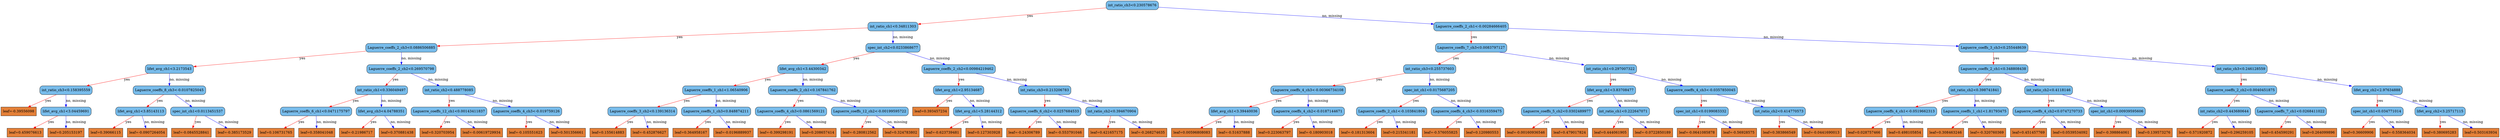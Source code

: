 digraph {
	graph [bb="0,0,8199.6,567",
		rankdir=TB
	];
	node [label="\N"];
	0	[fillcolor="#78bceb",
		height=0.5,
		label="int_ratio_ch3<0.230578676",
		pos="3681.8,549",
		shape=box,
		style="filled, rounded",
		width=2.3264];
	1	[fillcolor="#78bceb",
		height=0.5,
		label="int_ratio_ch1<0.34811303",
		pos="2979.8,460.5",
		shape=box,
		style="filled, rounded",
		width=2.2326];
	0 -> 1	[color="#FF0000",
		label=yes,
		lp="3402.8,504.75",
		pos="e,3060.6,471.46 3597.8,537.65 3465.4,521.34 3209.1,489.76 3071.9,472.85"];
	2	[fillcolor="#78bceb",
		height=0.5,
		label="Laguerre_coeffs_2_ch1<-0.00284666405",
		pos="4838.8,460.5",
		shape=box,
		style="filled, rounded",
		width=3.3576];
	0 -> 2	[color="#0000FF",
		label="no, missing",
		lp="4396.6,504.75",
		pos="e,4717.8,470.54 3765.9,541.71 3965,526.82 4466.4,489.34 4706.5,471.38"];
	3	[fillcolor="#78bceb",
		height=0.5,
		label="Laguerre_coeffs_2_ch3<0.0886506885",
		pos="1315.8,372",
		shape=box,
		style="filled, rounded",
		width=3.2014];
	1 -> 3	[color="#FF0000",
		label=yes,
		lp="2306.8,416.25",
		pos="e,1431.3,379.01 2898.9,455.3 2630.8,441.36 1769.1,396.57 1442.7,379.6"];
	4	[fillcolor="#78bceb",
		height=0.5,
		label="spec_int_ch2<0.0233868677",
		pos="2979.8,372",
		shape=box,
		style="filled, rounded",
		width=2.4097];
	1 -> 4	[color="#0000FF",
		label="no, missing",
		lp="3011.6,416.25",
		pos="e,2979.8,390.35 2979.8,442.41 2979.8,430.76 2979.8,415.05 2979.8,401.52"];
	5	[fillcolor="#78bceb",
		height=0.5,
		label="Laguerre_coeffs_7_ch3<0.0083797127",
		pos="4838.8,372",
		shape=box,
		style="filled, rounded",
		width=3.2014];
	2 -> 5	[color="#FF0000",
		label=yes,
		lp="4847.8,416.25",
		pos="e,4838.8,390.35 4838.8,442.41 4838.8,430.76 4838.8,415.05 4838.8,401.52"];
	6	[fillcolor="#78bceb",
		height=0.5,
		label="Laguerre_coeffs_3_ch3<0.255448639",
		pos="6587.8,372",
		shape=box,
		style="filled, rounded",
		width=3.1076];
	2 -> 6	[color="#0000FF",
		label="no, missing",
		lp="5902.6,416.25",
		pos="e,6475.5,378.55 4960,453.5 5279.5,437.7 6142.1,395.04 6464.2,379.11"];
	7	[fillcolor="#78bceb",
		height=0.5,
		label="lifet_avg_ch1<3.2173543",
		pos="515.75,283.5",
		shape=box,
		style="filled, rounded",
		width=2.1701];
	3 -> 7	[color="#FF0000",
		label=yes,
		lp="996.75,327.75",
		pos="e,594.32,293 1200.3,358.51 1039.4,341.12 751.18,309.96 605.42,294.2"];
	8	[fillcolor="#78bceb",
		height=0.5,
		label="Laguerre_coeffs_2_ch2<0.269570798",
		pos="1315.8,283.5",
		shape=box,
		style="filled, rounded",
		width=3.1076];
	3 -> 8	[color="#0000FF",
		label="no, missing",
		lp="1347.6,327.75",
		pos="e,1315.8,301.85 1315.8,353.91 1315.8,342.26 1315.8,326.55 1315.8,313.02"];
	9	[fillcolor="#78bceb",
		height=0.5,
		label="lifet_avg_ch1<3.44300342",
		pos="2693.8,283.5",
		shape=box,
		style="filled, rounded",
		width=2.2639];
	4 -> 9	[color="#FF0000",
		label=yes,
		lp="2871.8,327.75",
		pos="e,2751.2,301.87 2922.2,353.6 2876,339.61 2810.9,319.92 2762,305.14"];
	10	[fillcolor="#78bceb",
		height=0.5,
		label="Laguerre_coeffs_2_ch2<0.00984219462",
		pos="3152.8,283.5",
		shape=box,
		style="filled, rounded",
		width=3.2951];
	4 -> 10	[color="#0000FF",
		label="no, missing",
		lp="3113.6,327.75",
		pos="e,3117.9,301.91 3014.3,353.7 3041.2,340.25 3078.8,321.49 3108,306.89"];
	15	[fillcolor="#78bceb",
		height=0.5,
		label="int_ratio_ch3<0.158395559",
		pos="212.75,195",
		shape=box,
		style="filled, rounded",
		width=2.3264];
	7 -> 15	[color="#FF0000",
		label=yes,
		lp="400.75,239.25",
		pos="e,273.86,213.45 454.8,265.1 405.67,251.07 336.48,231.32 284.65,216.53"];
	16	[fillcolor="#78bceb",
		height=0.5,
		label="Laguerre_coeffs_8_ch3<-0.0107825045",
		pos="515.75,195",
		shape=box,
		style="filled, rounded",
		width=3.2639];
	7 -> 16	[color="#0000FF",
		label="no, missing",
		lp="547.62,239.25",
		pos="e,515.75,213.35 515.75,265.41 515.75,253.76 515.75,238.05 515.75,224.52"];
	17	[fillcolor="#78bceb",
		height=0.5,
		label="int_ratio_ch1<0.336049497",
		pos="1249.8,195",
		shape=box,
		style="filled, rounded",
		width=2.3264];
	8 -> 17	[color="#FF0000",
		label=yes,
		lp="1297.8,239.25",
		pos="e,1263,213.35 1302.7,265.41 1293.4,253.17 1280.6,236.45 1270,222.49"];
	18	[fillcolor="#78bceb",
		height=0.5,
		label="int_ratio_ch2<0.488778085",
		pos="1471.8,195",
		shape=box,
		style="filled, rounded",
		width=2.3264];
	8 -> 18	[color="#0000FF",
		label="no, missing",
		lp="1439.6,239.25",
		pos="e,1440.3,213.41 1346.9,265.2 1370.9,251.93 1404.2,233.48 1430.3,218.96"];
	31	[fillcolor="#e48038",
		height=0.5,
		label="leaf=-0.39556098",
		pos="56.75,106.5",
		shape=box,
		style=filled,
		width=1.5764];
	15 -> 31	[color="#FF0000",
		label=yes,
		lp="157.75,150.75",
		pos="e,88.157,124.91 181.56,176.7 157.61,163.43 124.34,144.98 98.165,130.46"];
	32	[fillcolor="#78bceb",
		height=0.5,
		label="lifet_avg_ch1<3.04459691",
		pos="212.75,106.5",
		shape=box,
		style="filled, rounded",
		width=2.2639];
	15 -> 32	[color="#0000FF",
		label="no, missing",
		lp="244.62,150.75",
		pos="e,212.75,124.85 212.75,176.91 212.75,165.26 212.75,149.55 212.75,136.02"];
	33	[fillcolor="#78bceb",
		height=0.5,
		label="lifet_avg_ch1<3.85143113",
		pos="458.75,106.5",
		shape=box,
		style="filled, rounded",
		width=2.2639];
	16 -> 33	[color="#FF0000",
		label=yes,
		lp="501.75,150.75",
		pos="e,470.18,124.85 504.49,176.91 496.5,164.79 485.62,148.27 476.47,134.39"];
	34	[fillcolor="#78bceb",
		height=0.5,
		label="spec_int_ch1<0.0113451537",
		pos="644.75,106.5",
		shape=box,
		style="filled, rounded",
		width=2.4097];
	16 -> 34	[color="#0000FF",
		label="no, missing",
		lp="624.62,150.75",
		pos="e,619,124.77 541.55,176.7 561.06,163.62 588.06,145.51 609.56,131.1"];
	63	[fillcolor="#e48038",
		height=0.5,
		label="leaf=0.459076613",
		pos="78.75,18",
		shape=box,
		style=filled,
		width=1.6076];
	32 -> 63	[color="#FF0000",
		label=yes,
		lp="167.75,62.25",
		pos="e,105.5,36.267 185.96,88.203 165.6,75.062 137.38,56.846 115,42.403"];
	64	[fillcolor="#e48038",
		height=0.5,
		label="leaf=0.205153197",
		pos="212.75,18",
		shape=box,
		style=filled,
		width=1.6076];
	32 -> 64	[color="#0000FF",
		label="no, missing",
		lp="244.62,62.25",
		pos="e,212.75,36.35 212.75,88.41 212.75,76.758 212.75,61.047 212.75,47.519"];
	65	[fillcolor="#e48038",
		height=0.5,
		label="leaf=0.39066115",
		pos="342.75,18",
		shape=box,
		style=filled,
		width=1.5139];
	33 -> 65	[color="#FF0000",
		label=yes,
		lp="420.75,62.25",
		pos="e,365.91,36.267 435.55,88.203 418.17,75.238 394.16,57.336 374.92,42.988"];
	66	[fillcolor="#e48038",
		height=0.5,
		label="leaf=-0.0907264054",
		pos="478.75,18",
		shape=box,
		style=filled,
		width=1.7639];
	33 -> 66	[color="#0000FF",
		label="no, missing",
		lp="502.62,62.25",
		pos="e,474.74,36.35 462.7,88.41 465.4,76.758 469.03,61.047 472.16,47.519"];
	67	[fillcolor="#e48038",
		height=0.5,
		label="leaf=-0.0845528841",
		pos="623.75,18",
		shape=box,
		style=filled,
		width=1.7639];
	34 -> 67	[color="#FF0000",
		label=yes,
		lp="645.75,62.25",
		pos="e,627.96,36.35 640.6,88.41 637.77,76.758 633.96,61.047 630.67,47.519"];
	68	[fillcolor="#e48038",
		height=0.5,
		label="leaf=-0.385173529",
		pos="765.75,18",
		shape=box,
		style=filled,
		width=1.6701];
	34 -> 68	[color="#0000FF",
		label="no, missing",
		lp="748.62,62.25",
		pos="e,741.6,36.267 668.95,88.203 687.16,75.179 712.35,57.173 732.47,42.792"];
	35	[fillcolor="#78bceb",
		height=0.5,
		label="Laguerre_coeffs_6_ch1<0.0471175797",
		pos="1034.8,106.5",
		shape=box,
		style="filled, rounded",
		width=3.2014];
	17 -> 35	[color="#FF0000",
		label=yes,
		lp="1170.8,150.75",
		pos="e,1077.9,124.87 1206.5,176.6 1172.5,162.9 1124.8,143.75 1088.4,129.08"];
	36	[fillcolor="#78bceb",
		height=0.5,
		label="lifet_avg_ch3<4.04788351",
		pos="1249.8,106.5",
		shape=box,
		style="filled, rounded",
		width=2.2639];
	17 -> 36	[color="#0000FF",
		label="no, missing",
		lp="1281.6,150.75",
		pos="e,1249.8,124.85 1249.8,176.91 1249.8,165.26 1249.8,149.55 1249.8,136.02"];
	37	[fillcolor="#78bceb",
		height=0.5,
		label="Laguerre_coeffs_12_ch1<0.00143411837",
		pos="1471.8,106.5",
		shape=box,
		style="filled, rounded",
		width=3.3889];
	18 -> 37	[color="#FF0000",
		label=yes,
		lp="1480.8,150.75",
		pos="e,1471.8,124.85 1471.8,176.91 1471.8,165.26 1471.8,149.55 1471.8,136.02"];
	38	[fillcolor="#78bceb",
		height=0.5,
		label="Laguerre_coeffs_4_ch3<-0.019759126",
		pos="1725.8,106.5",
		shape=box,
		style="filled, rounded",
		width=3.1701];
	18 -> 38	[color="#0000FF",
		label="no, missing",
		lp="1653.6,150.75",
		pos="e,1674.7,124.87 1522.8,176.6 1563.6,162.73 1620.8,143.25 1664,128.51"];
	69	[fillcolor="#e48038",
		height=0.5,
		label="leaf=0.106731765",
		pos="901.75,18",
		shape=box,
		style=filled,
		width=1.6076];
	35 -> 69	[color="#FF0000",
		label=yes,
		lp="989.75,62.25",
		pos="e,928.3,36.267 1008.2,88.203 987.95,75.062 959.94,56.846 937.73,42.403"];
	70	[fillcolor="#e48038",
		height=0.5,
		label="leaf=0.358041048",
		pos="1035.8,18",
		shape=box,
		style=filled,
		width=1.6076];
	35 -> 70	[color="#0000FF",
		label="no, missing",
		lp="1067.6,62.25",
		pos="e,1035.5,36.35 1034.9,88.41 1035.1,76.758 1035.3,61.047 1035.4,47.519"];
	71	[fillcolor="#e48038",
		height=0.5,
		label="leaf=-0.21986717",
		pos="1168.8,18",
		shape=box,
		style=filled,
		width=1.5764];
	36 -> 71	[color="#FF0000",
		label=yes,
		lp="1225.8,62.25",
		pos="e,1185,36.35 1233.7,88.41 1222.1,75.934 1206,58.805 1192.8,44.685"];
	72	[fillcolor="#e48038",
		height=0.5,
		label="leaf=0.370881438",
		pos="1301.8,18",
		shape=box,
		style=filled,
		width=1.6076];
	36 -> 72	[color="#0000FF",
		label="no, missing",
		lp="1312.6,62.25",
		pos="e,1291.3,36.35 1260,88.41 1267.3,76.287 1277.2,59.77 1285.6,45.89"];
	73	[fillcolor="#e48038",
		height=0.5,
		label="leaf=0.320703954",
		pos="1435.8,18",
		shape=box,
		style=filled,
		width=1.6076];
	37 -> 73	[color="#FF0000",
		label=yes,
		lp="1466.8,62.25",
		pos="e,1443,36.35 1464.6,88.41 1459.7,76.522 1453,60.41 1447.3,46.702"];
	74	[fillcolor="#e48038",
		height=0.5,
		label="leaf=-0.00619729934",
		pos="1578.8,18",
		shape=box,
		style=filled,
		width=1.8576];
	37 -> 74	[color="#0000FF",
		label="no, missing",
		lp="1567.6,62.25",
		pos="e,1557.4,36.267 1493.1,88.203 1509,75.356 1530.9,57.661 1548.6,43.38"];
	75	[fillcolor="#e48038",
		height=0.5,
		label="leaf=-0.105551623",
		pos="1723.8,18",
		shape=box,
		style=filled,
		width=1.6701];
	38 -> 75	[color="#FF0000",
		label=yes,
		lp="1734.8,62.25",
		pos="e,1724.2,36.35 1725.4,88.41 1725.1,76.758 1724.7,61.047 1724.4,47.519"];
	76	[fillcolor="#e48038",
		height=0.5,
		label="leaf=0.501356661",
		pos="1859.8,18",
		shape=box,
		style=filled,
		width=1.6076];
	38 -> 76	[color="#0000FF",
		label="no, missing",
		lp="1837.6,62.25",
		pos="e,1833,36.267 1752.5,88.203 1772.9,75.062 1801.1,56.846 1823.5,42.403"];
	19	[fillcolor="#78bceb",
		height=0.5,
		label="Laguerre_coeffs_1_ch1<1.06540906",
		pos="2350.8,195",
		shape=box,
		style="filled, rounded",
		width=3.0139];
	9 -> 19	[color="#FF0000",
		label=yes,
		lp="2562.8,239.25",
		pos="e,2419.9,213.45 2624.8,265.1 2568.8,250.99 2489.8,231.07 2431,216.25"];
	20	[fillcolor="#78bceb",
		height=0.5,
		label="Laguerre_coeffs_2_ch1<0.167841762",
		pos="2693.8,195",
		shape=box,
		style="filled, rounded",
		width=3.1076];
	9 -> 20	[color="#0000FF",
		label="no, missing",
		lp="2725.6,239.25",
		pos="e,2693.8,213.35 2693.8,265.41 2693.8,253.76 2693.8,238.05 2693.8,224.52"];
	21	[fillcolor="#78bceb",
		height=0.5,
		label="lifet_avg_ch1<2.95134687",
		pos="3152.8,195",
		shape=box,
		style="filled, rounded",
		width=2.2639];
	10 -> 21	[color="#FF0000",
		label=yes,
		lp="3161.8,239.25",
		pos="e,3152.8,213.35 3152.8,265.41 3152.8,253.76 3152.8,238.05 3152.8,224.52"];
	22	[fillcolor="#78bceb",
		height=0.5,
		label="int_ratio_ch3<0.213206783",
		pos="3427.8,195",
		shape=box,
		style="filled, rounded",
		width=2.3264];
	10 -> 22	[color="#0000FF",
		label="no, missing",
		lp="3347.6,239.25",
		pos="e,3372.5,213.37 3208.1,265.1 3252.4,251.17 3314.6,231.59 3361.5,216.82"];
	39	[fillcolor="#78bceb",
		height=0.5,
		label="Laguerre_coeffs_3_ch2<0.139136314",
		pos="2108.8,106.5",
		shape=box,
		style="filled, rounded",
		width=3.1076];
	19 -> 39	[color="#FF0000",
		label=yes,
		lp="2260.8,150.75",
		pos="e,2157.4,124.87 2302.1,176.6 2263.4,162.79 2209.2,143.42 2168.1,128.7"];
	40	[fillcolor="#78bceb",
		height=0.5,
		label="Laguerre_coeffs_1_ch3<0.848874211",
		pos="2350.8,106.5",
		shape=box,
		style="filled, rounded",
		width=3.1076];
	19 -> 40	[color="#0000FF",
		label="no, missing",
		lp="2382.6,150.75",
		pos="e,2350.8,124.85 2350.8,176.91 2350.8,165.26 2350.8,149.55 2350.8,136.02"];
	41	[fillcolor="#78bceb",
		height=0.5,
		label="Laguerre_coeffs_4_ch3<0.0861569121",
		pos="2595.8,106.5",
		shape=box,
		style="filled, rounded",
		width=3.2014];
	20 -> 41	[color="#FF0000",
		label=yes,
		lp="2662.8,150.75",
		pos="e,2615.4,124.85 2674.4,176.91 2660,164.2 2640.1,146.66 2623.9,132.39"];
	42	[fillcolor="#78bceb",
		height=0.5,
		label="Laguerre_coeffs_12_ch2<-0.00199595722",
		pos="2853.8,106.5",
		shape=box,
		style="filled, rounded",
		width=3.4514];
	20 -> 42	[color="#0000FF",
		label="no, missing",
		lp="2820.6,150.75",
		pos="e,2821.5,124.91 2725.7,176.7 2750.4,163.37 2784.7,144.81 2811.6,130.27"];
	77	[fillcolor="#e48038",
		height=0.5,
		label="leaf=0.155614883",
		pos="1993.8,18",
		shape=box,
		style=filled,
		width=1.6076];
	39 -> 77	[color="#FF0000",
		label=yes,
		lp="2070.8,62.25",
		pos="e,2016.7,36.267 2085.8,88.203 2068.6,75.297 2044.9,57.498 2025.9,43.183"];
	78	[fillcolor="#e48038",
		height=0.5,
		label="leaf=-0.452876627",
		pos="2129.8,18",
		shape=box,
		style=filled,
		width=1.6701];
	39 -> 78	[color="#0000FF",
		label="no, missing",
		lp="2153.6,62.25",
		pos="e,2125.5,36.35 2112.9,88.41 2115.7,76.758 2119.5,61.047 2122.8,47.519"];
	79	[fillcolor="#e48038",
		height=0.5,
		label="leaf=0.364958167",
		pos="2265.8,18",
		shape=box,
		style=filled,
		width=1.6076];
	40 -> 79	[color="#FF0000",
		label=yes,
		lp="2325.8,62.25",
		pos="e,2282.8,36.35 2334,88.41 2321.6,75.816 2304.5,58.481 2290.6,44.286"];
	80	[fillcolor="#e48038",
		height=0.5,
		label="leaf=-0.0196889937",
		pos="2404.8,18",
		shape=box,
		style=filled,
		width=1.7639];
	40 -> 80	[color="#0000FF",
		label="no, missing",
		lp="2414.6,62.25",
		pos="e,2393.9,36.35 2361.4,88.41 2369,76.287 2379.3,59.77 2388,45.89"];
	81	[fillcolor="#e48038",
		height=0.5,
		label="leaf=-0.399298191",
		pos="2546.8,18",
		shape=box,
		style=filled,
		width=1.6701];
	41 -> 81	[color="#FF0000",
		label=yes,
		lp="2584.8,62.25",
		pos="e,2556.6,36.35 2586.1,88.41 2579.3,76.405 2570,60.091 2562.2,46.295"];
	82	[fillcolor="#e48038",
		height=0.5,
		label="leaf=0.208657414",
		pos="2682.8,18",
		shape=box,
		style=filled,
		width=1.6076];
	41 -> 82	[color="#0000FF",
		label="no, missing",
		lp="2679.6,62.25",
		pos="e,2665.3,36.35 2612.9,88.41 2625.6,75.816 2643,58.481 2657.3,44.286"];
	83	[fillcolor="#e48038",
		height=0.5,
		label="leaf=-0.280812562",
		pos="2818.8,18",
		shape=box,
		style=filled,
		width=1.6701];
	42 -> 83	[color="#FF0000",
		label=yes,
		lp="2848.8,62.25",
		pos="e,2825.8,36.35 2846.8,88.41 2842,76.522 2835.5,60.41 2830,46.702"];
	84	[fillcolor="#e48038",
		height=0.5,
		label="leaf=0.324783802",
		pos="2954.8,18",
		shape=box,
		style=filled,
		width=1.6076];
	42 -> 84	[color="#0000FF",
		label="no, missing",
		lp="2945.6,62.25",
		pos="e,2934.5,36.35 2873.7,88.41 2888.7,75.581 2909.4,57.831 2926.2,43.493"];
	43	[fillcolor="#e48038",
		height=0.5,
		label="leaf=0.393457234",
		pos="3053.8,106.5",
		shape=box,
		style=filled,
		width=1.6076];
	21 -> 43	[color="#FF0000",
		label=yes,
		lp="3121.8,150.75",
		pos="e,3073.6,124.85 3133.2,176.91 3118.6,164.2 3098.6,146.66 3082.2,132.39"];
	44	[fillcolor="#78bceb",
		height=0.5,
		label="lifet_avg_ch1<5.28144312",
		pos="3210.8,106.5",
		shape=box,
		style="filled, rounded",
		width=2.2639];
	21 -> 44	[color="#0000FF",
		label="no, missing",
		lp="3219.6,150.75",
		pos="e,3199.1,124.85 3164.2,176.91 3172.3,164.79 3183.4,148.27 3192.7,134.39"];
	45	[fillcolor="#78bceb",
		height=0.5,
		label="Laguerre_coeffs_6_ch2<-0.0257684533",
		pos="3427.8,106.5",
		shape=box,
		style="filled, rounded",
		width=3.2639];
	22 -> 45	[color="#FF0000",
		label=yes,
		lp="3436.8,150.75",
		pos="e,3427.8,124.85 3427.8,176.91 3427.8,165.26 3427.8,149.55 3427.8,136.02"];
	46	[fillcolor="#78bceb",
		height=0.5,
		label="int_ratio_ch2<0.394670904",
		pos="3646.8,106.5",
		shape=box,
		style="filled, rounded",
		width=2.3264];
	22 -> 46	[color="#0000FF",
		label="no, missing",
		lp="3589.6,150.75",
		pos="e,3602.8,124.87 3471.8,176.6 3506.5,162.9 3555,143.75 3592.1,129.08"];
	85	[fillcolor="#e48038",
		height=0.5,
		label="leaf=-0.623739481",
		pos="3090.8,18",
		shape=box,
		style=filled,
		width=1.6701];
	44 -> 85	[color="#FF0000",
		label=yes,
		lp="3170.8,62.25",
		pos="e,3114.7,36.267 3186.8,88.203 3168.8,75.238 3143.9,57.336 3124,42.988"];
	86	[fillcolor="#e48038",
		height=0.5,
		label="leaf=0.127303928",
		pos="3226.8,18",
		shape=box,
		style=filled,
		width=1.6076];
	44 -> 86	[color="#0000FF",
		label="no, missing",
		lp="3252.6,62.25",
		pos="e,3223.5,36.35 3213.9,88.41 3216.1,76.758 3219,61.047 3221.5,47.519"];
	87	[fillcolor="#e48038",
		height=0.5,
		label="leaf=-0.24306789",
		pos="3359.8,18",
		shape=box,
		style=filled,
		width=1.5764];
	45 -> 87	[color="#FF0000",
		label=yes,
		lp="3409.8,62.25",
		pos="e,3373.4,36.35 3414.3,88.41 3404.6,76.051 3391.3,59.127 3380.3,45.085"];
	88	[fillcolor="#e48038",
		height=0.5,
		label="leaf=-0.553791046",
		pos="3494.8,18",
		shape=box,
		style=filled,
		width=1.6701];
	45 -> 88	[color="#0000FF",
		label="no, missing",
		lp="3499.6,62.25",
		pos="e,3481.3,36.35 3441,88.41 3450.6,76.051 3463.7,59.127 3474.5,45.085"];
	89	[fillcolor="#e48038",
		height=0.5,
		label="leaf=0.421657175",
		pos="3630.8,18",
		shape=box,
		style=filled,
		width=1.6076];
	46 -> 89	[color="#FF0000",
		label=yes,
		lp="3649.8,62.25",
		pos="e,3634,36.35 3643.6,88.41 3641.4,76.758 3638.5,61.047 3636,47.519"];
	90	[fillcolor="#e48038",
		height=0.5,
		label="leaf=-0.268274635",
		pos="3766.8,18",
		shape=box,
		style=filled,
		width=1.6701];
	46 -> 90	[color="#0000FF",
		label="no, missing",
		lp="3749.6,62.25",
		pos="e,3742.8,36.267 3670.7,88.203 3688.7,75.238 3713.6,57.336 3733.5,42.988"];
	11	[fillcolor="#78bceb",
		height=0.5,
		label="int_ratio_ch3<0.255737603",
		pos="4691.8,283.5",
		shape=box,
		style="filled, rounded",
		width=2.3264];
	5 -> 11	[color="#FF0000",
		label=yes,
		lp="4787.8,327.75",
		pos="e,4721.3,301.91 4809.4,353.7 4786.9,340.49 4755.7,322.14 4731.1,307.66"];
	12	[fillcolor="#78bceb",
		height=0.5,
		label="int_ratio_ch1<0.297007322",
		pos="5208.8,283.5",
		shape=box,
		style="filled, rounded",
		width=2.3264];
	5 -> 12	[color="#0000FF",
		label="no, missing",
		lp="5089.6,327.75",
		pos="e,5134.1,301.95 4913.2,353.6 4973.8,339.43 5059.4,319.41 5122.9,304.56"];
	13	[fillcolor="#78bceb",
		height=0.5,
		label="Laguerre_coeffs_2_ch1<0.348808438",
		pos="6587.8,283.5",
		shape=box,
		style="filled, rounded",
		width=3.1076];
	6 -> 13	[color="#FF0000",
		label=yes,
		lp="6596.8,327.75",
		pos="e,6587.8,301.85 6587.8,353.91 6587.8,342.26 6587.8,326.55 6587.8,313.02"];
	14	[fillcolor="#78bceb",
		height=0.5,
		label="int_ratio_ch3<0.246128559",
		pos="7365.8,283.5",
		shape=box,
		style="filled, rounded",
		width=2.3264];
	6 -> 14	[color="#0000FF",
		label="no, missing",
		lp="7078.6,327.75",
		pos="e,7281.6,293.86 6700,358.51 6853.5,341.46 7126,311.16 7270.2,295.13"];
	23	[fillcolor="#78bceb",
		height=0.5,
		label="Laguerre_coeffs_4_ch3<-0.00366734108",
		pos="4291.8,195",
		shape=box,
		style="filled, rounded",
		width=3.3576];
	11 -> 23	[color="#FF0000",
		label=yes,
		lp="4536.8,239.25",
		pos="e,4372.4,213.45 4611.3,265.1 4545.5,250.87 4452.4,230.74 4383.7,215.88"];
	24	[fillcolor="#78bceb",
		height=0.5,
		label="spec_int_ch1<0.0175687205",
		pos="4691.8,195",
		shape=box,
		style="filled, rounded",
		width=2.4097];
	11 -> 24	[color="#0000FF",
		label="no, missing",
		lp="4723.6,239.25",
		pos="e,4691.8,213.35 4691.8,265.41 4691.8,253.76 4691.8,238.05 4691.8,224.52"];
	25	[fillcolor="#78bceb",
		height=0.5,
		label="lifet_avg_ch1<3.83708477",
		pos="5208.8,195",
		shape=box,
		style="filled, rounded",
		width=2.2639];
	12 -> 25	[color="#FF0000",
		label=yes,
		lp="5217.8,239.25",
		pos="e,5208.8,213.35 5208.8,265.41 5208.8,253.76 5208.8,238.05 5208.8,224.52"];
	26	[fillcolor="#78bceb",
		height=0.5,
		label="Laguerre_coeffs_4_ch3<-0.0357850045",
		pos="5608.8,195",
		shape=box,
		style="filled, rounded",
		width=3.2639];
	12 -> 26	[color="#0000FF",
		label="no, missing",
		lp="5476.6,239.25",
		pos="e,5528.1,213.45 5289.2,265.1 5355,250.87 5448.1,230.74 5516.8,215.88"];
	47	[fillcolor="#78bceb",
		height=0.5,
		label="lifet_avg_ch1<3.39440036",
		pos="4048.8,106.5",
		shape=box,
		style="filled, rounded",
		width=2.2639];
	23 -> 47	[color="#FF0000",
		label=yes,
		lp="4201.8,150.75",
		pos="e,4097.6,124.87 4242.9,176.6 4204.1,162.79 4149.7,143.42 4108.3,128.7"];
	48	[fillcolor="#78bceb",
		height=0.5,
		label="Laguerre_coeffs_4_ch2<-0.0187144671",
		pos="4291.8,106.5",
		shape=box,
		style="filled, rounded",
		width=3.2639];
	23 -> 48	[color="#0000FF",
		label="no, missing",
		lp="4323.6,150.75",
		pos="e,4291.8,124.85 4291.8,176.91 4291.8,165.26 4291.8,149.55 4291.8,136.02"];
	49	[fillcolor="#78bceb",
		height=0.5,
		label="Laguerre_coeffs_2_ch1<-0.103841804",
		pos="4566.8,106.5",
		shape=box,
		style="filled, rounded",
		width=3.1701];
	24 -> 49	[color="#FF0000",
		label=yes,
		lp="4649.8,150.75",
		pos="e,4591.7,124.77 4666.8,176.7 4647.9,163.68 4621.9,145.67 4601.1,131.29"];
	50	[fillcolor="#78bceb",
		height=0.5,
		label="Laguerre_coeffs_4_ch3<-0.0316359475",
		pos="4816.8,106.5",
		shape=box,
		style="filled, rounded",
		width=3.2639];
	24 -> 50	[color="#0000FF",
		label="no, missing",
		lp="4797.6,150.75",
		pos="e,4791.8,124.77 4716.7,176.7 4735.6,163.68 4761.6,145.67 4782.4,131.29"];
	91	[fillcolor="#e48038",
		height=0.5,
		label="leaf=0.00596808083",
		pos="3909.8,18",
		shape=box,
		style=filled,
		width=1.7951];
	47 -> 91	[color="#FF0000",
		label=yes,
		lp="4000.8,62.25",
		pos="e,3937.5,36.267 4021,88.203 3999.7,75.003 3970.3,56.683 3947,42.209"];
	92	[fillcolor="#e48038",
		height=0.5,
		label="leaf=-0.51637888",
		pos="4048.8,18",
		shape=box,
		style=filled,
		width=1.5764];
	47 -> 92	[color="#0000FF",
		label="no, missing",
		lp="4080.6,62.25",
		pos="e,4048.8,36.35 4048.8,88.41 4048.8,76.758 4048.8,61.047 4048.8,47.519"];
	93	[fillcolor="#e48038",
		height=0.5,
		label="leaf=0.223063797",
		pos="4181.8,18",
		shape=box,
		style=filled,
		width=1.6076];
	48 -> 93	[color="#FF0000",
		label=yes,
		lp="4255.8,62.25",
		pos="e,4203.7,36.267 4269.8,88.203 4253.4,75.356 4230.9,57.661 4212.8,43.38"];
	94	[fillcolor="#e48038",
		height=0.5,
		label="leaf=-0.180903018",
		pos="4317.8,18",
		shape=box,
		style=filled,
		width=1.6701];
	48 -> 94	[color="#0000FF",
		label="no, missing",
		lp="4339.6,62.25",
		pos="e,4312.5,36.35 4296.9,88.41 4300.4,76.64 4305.2,60.729 4309.3,47.11"];
	95	[fillcolor="#e48038",
		height=0.5,
		label="leaf=-0.181313604",
		pos="4455.8,18",
		shape=box,
		style=filled,
		width=1.6701];
	49 -> 95	[color="#FF0000",
		label=yes,
		lp="4530.8,62.25",
		pos="e,4477.9,36.267 4544.6,88.203 4528,75.297 4505.2,57.498 4486.8,43.183"];
	96	[fillcolor="#e48038",
		height=0.5,
		label="leaf=0.215341181",
		pos="4591.8,18",
		shape=box,
		style=filled,
		width=1.6076];
	49 -> 96	[color="#0000FF",
		label="no, missing",
		lp="4613.6,62.25",
		pos="e,4586.7,36.35 4571.7,88.41 4575.1,76.64 4579.7,60.729 4583.6,47.11"];
	97	[fillcolor="#e48038",
		height=0.5,
		label="leaf=-0.576055825",
		pos="4727.8,18",
		shape=box,
		style=filled,
		width=1.6701];
	50 -> 97	[color="#FF0000",
		label=yes,
		lp="4789.8,62.25",
		pos="e,4745.6,36.35 4799.2,88.41 4786.2,75.816 4768.4,58.481 4753.8,44.286"];
	98	[fillcolor="#e48038",
		height=0.5,
		label="leaf=0.120980553",
		pos="4863.8,18",
		shape=box,
		style=filled,
		width=1.6076];
	50 -> 98	[color="#0000FF",
		label="no, missing",
		lp="4876.6,62.25",
		pos="e,4854.3,36.35 4826,88.41 4832.6,76.405 4841.4,60.091 4848.9,46.295"];
	51	[fillcolor="#78bceb",
		height=0.5,
		label="Laguerre_coeffs_5_ch2<0.0302489977",
		pos="5126.8,106.5",
		shape=box,
		style="filled, rounded",
		width=3.2014];
	25 -> 51	[color="#FF0000",
		label=yes,
		lp="5184.8,150.75",
		pos="e,5143.2,124.85 5192.5,176.91 5180.7,164.43 5164.5,147.3 5151.1,133.18"];
	52	[fillcolor="#78bceb",
		height=0.5,
		label="int_ratio_ch1<0.222647071",
		pos="5343.8,106.5",
		shape=box,
		style="filled, rounded",
		width=2.3264];
	25 -> 52	[color="#0000FF",
		label="no, missing",
		lp="5320.6,150.75",
		pos="e,5316.8,124.77 5235.7,176.7 5256.3,163.56 5284.7,145.35 5307.2,130.9"];
	53	[fillcolor="#78bceb",
		height=0.5,
		label="spec_int_ch1<0.0199083332",
		pos="5608.8,106.5",
		shape=box,
		style="filled, rounded",
		width=2.4097];
	26 -> 53	[color="#FF0000",
		label=yes,
		lp="5617.8,150.75",
		pos="e,5608.8,124.85 5608.8,176.91 5608.8,165.26 5608.8,149.55 5608.8,136.02"];
	54	[fillcolor="#78bceb",
		height=0.5,
		label="int_ratio_ch2<0.414770573",
		pos="5838.8,106.5",
		shape=box,
		style="filled, rounded",
		width=2.3264];
	26 -> 54	[color="#0000FF",
		label="no, missing",
		lp="5776.6,150.75",
		pos="e,5792.6,124.87 5655,176.6 5691.6,162.85 5742.8,143.58 5781.9,128.89"];
	99	[fillcolor="#e48038",
		height=0.5,
		label="leaf=-0.00160936546",
		pos="5006.8,18",
		shape=box,
		style=filled,
		width=1.8576];
	51 -> 99	[color="#FF0000",
		label=yes,
		lp="5086.8,62.25",
		pos="e,5030.7,36.267 5102.8,88.203 5084.8,75.238 5059.9,57.336 5040,42.988"];
	100	[fillcolor="#e48038",
		height=0.5,
		label="leaf=0.479017824",
		pos="5149.8,18",
		shape=box,
		style=filled,
		width=1.6076];
	51 -> 100	[color="#0000FF",
		label="no, missing",
		lp="5172.6,62.25",
		pos="e,5145.1,36.35 5131.3,88.41 5134.4,76.64 5138.7,60.729 5142.3,47.11"];
	101	[fillcolor="#e48038",
		height=0.5,
		label="leaf=0.444061905",
		pos="5283.8,18",
		shape=box,
		style=filled,
		width=1.6076];
	52 -> 101	[color="#FF0000",
		label=yes,
		lp="5328.8,62.25",
		pos="e,5295.8,36.35 5331.9,88.41 5323.4,76.169 5311.8,59.449 5302.1,45.487"];
	102	[fillcolor="#e48038",
		height=0.5,
		label="leaf=-0.0722850189",
		pos="5422.8,18",
		shape=box,
		style=filled,
		width=1.7639];
	52 -> 102	[color="#0000FF",
		label="no, missing",
		lp="5422.6,62.25",
		pos="e,5406.9,36.35 5359.4,88.41 5370.8,75.934 5386.4,58.805 5399.3,44.685"];
	103	[fillcolor="#e48038",
		height=0.5,
		label="leaf=-0.0641085878",
		pos="5567.8,18",
		shape=box,
		style=filled,
		width=1.7639];
	53 -> 103	[color="#FF0000",
		label=yes,
		lp="5601.8,62.25",
		pos="e,5576,36.35 5600.6,88.41 5595,76.522 5587.4,60.41 5580.9,46.702"];
	104	[fillcolor="#e48038",
		height=0.5,
		label="leaf=-0.56928575",
		pos="5705.8,18",
		shape=box,
		style=filled,
		width=1.5764];
	53 -> 104	[color="#0000FF",
		label="no, missing",
		lp="5698.6,62.25",
		pos="e,5686.3,36.35 5627.9,88.41 5642.2,75.698 5661.8,58.157 5677.8,43.889"];
	105	[fillcolor="#e48038",
		height=0.5,
		label="leaf=0.383866549",
		pos="5838.8,18",
		shape=box,
		style=filled,
		width=1.6076];
	54 -> 105	[color="#FF0000",
		label=yes,
		lp="5847.8,62.25",
		pos="e,5838.8,36.35 5838.8,88.41 5838.8,76.758 5838.8,61.047 5838.8,47.519"];
	106	[fillcolor="#e48038",
		height=0.5,
		label="leaf=-0.0441690013",
		pos="5977.8,18",
		shape=box,
		style=filled,
		width=1.7639];
	54 -> 106	[color="#0000FF",
		label="no, missing",
		lp="5952.6,62.25",
		pos="e,5950,36.267 5866.5,88.203 5887.8,75.003 5917.2,56.683 5940.5,42.209"];
	27	[fillcolor="#78bceb",
		height=0.5,
		label="int_ratio_ch2<0.398741841",
		pos="6481.8,195",
		shape=box,
		style="filled, rounded",
		width=2.3264];
	13 -> 27	[color="#FF0000",
		label=yes,
		lp="6553.8,239.25",
		pos="e,6502.9,213.27 6566.6,265.2 6550.8,252.36 6529.1,234.66 6511.6,220.38"];
	28	[fillcolor="#78bceb",
		height=0.5,
		label="int_ratio_ch2<0.4118146",
		pos="6723.8,195",
		shape=box,
		style="filled, rounded",
		width=2.1389];
	13 -> 28	[color="#0000FF",
		label="no, missing",
		lp="6700.6,239.25",
		pos="e,6696.6,213.27 6614.9,265.2 6635.6,252.06 6664.2,233.85 6687,219.4"];
	29	[fillcolor="#78bceb",
		height=0.5,
		label="Laguerre_coeffs_2_ch2<0.0040451875",
		pos="7365.8,195",
		shape=box,
		style="filled, rounded",
		width=3.2014];
	14 -> 29	[color="#FF0000",
		label=yes,
		lp="7374.8,239.25",
		pos="e,7365.8,213.35 7365.8,265.41 7365.8,253.76 7365.8,238.05 7365.8,224.52"];
	30	[fillcolor="#78bceb",
		height=0.5,
		label="lifet_avg_ch2<2.97634888",
		pos="7767.8,195",
		shape=box,
		style="filled, rounded",
		width=2.2639];
	14 -> 30	[color="#0000FF",
		label="no, missing",
		lp="7635.6,239.25",
		pos="e,7686.7,213.45 7446.6,265.1 7512.9,250.84 7606.7,230.66 7675.8,215.79"];
	55	[fillcolor="#78bceb",
		height=0.5,
		label="Laguerre_coeffs_4_ch1<-0.0519662313",
		pos="6237.8,106.5",
		shape=box,
		style="filled, rounded",
		width=3.2639];
	27 -> 55	[color="#FF0000",
		label=yes,
		lp="6390.8,150.75",
		pos="e,6286.8,124.87 6432.7,176.6 6393.7,162.79 6339.1,143.42 6297.6,128.7"];
	56	[fillcolor="#78bceb",
		height=0.5,
		label="Laguerre_coeffs_1_ch1<1.81793475",
		pos="6481.8,106.5",
		shape=box,
		style="filled, rounded",
		width=3.0139];
	27 -> 56	[color="#0000FF",
		label="no, missing",
		lp="6513.6,150.75",
		pos="e,6481.8,124.85 6481.8,176.91 6481.8,165.26 6481.8,149.55 6481.8,136.02"];
	57	[fillcolor="#78bceb",
		height=0.5,
		label="Laguerre_coeffs_4_ch2<0.0747270733",
		pos="6723.8,106.5",
		shape=box,
		style="filled, rounded",
		width=3.2014];
	28 -> 57	[color="#FF0000",
		label=yes,
		lp="6732.8,150.75",
		pos="e,6723.8,124.85 6723.8,176.91 6723.8,165.26 6723.8,149.55 6723.8,136.02"];
	58	[fillcolor="#78bceb",
		height=0.5,
		label="spec_int_ch1<0.00939595606",
		pos="6946.8,106.5",
		shape=box,
		style="filled, rounded",
		width=2.5035];
	28 -> 58	[color="#0000FF",
		label="no, missing",
		lp="6887.6,150.75",
		pos="e,6902,124.87 6768.6,176.6 6804.1,162.85 6853.7,143.58 6891.6,128.89"];
	107	[fillcolor="#e48038",
		height=0.5,
		label="leaf=0.028757466",
		pos="6116.8,18",
		shape=box,
		style=filled,
		width=1.6076];
	55 -> 107	[color="#FF0000",
		label=yes,
		lp="6197.8,62.25",
		pos="e,6140.9,36.267 6213.6,88.203 6195.3,75.179 6170.1,57.173 6150,42.792"];
	108	[fillcolor="#e48038",
		height=0.5,
		label="leaf=0.498105854",
		pos="6250.8,18",
		shape=box,
		style=filled,
		width=1.6076];
	55 -> 108	[color="#0000FF",
		label="no, missing",
		lp="6277.6,62.25",
		pos="e,6248.1,36.35 6240.3,88.41 6242.1,76.758 6244.4,61.047 6246.5,47.519"];
	109	[fillcolor="#e48038",
		height=0.5,
		label="leaf=0.308463246",
		pos="6384.8,18",
		shape=box,
		style=filled,
		width=1.6076];
	56 -> 109	[color="#FF0000",
		label=yes,
		lp="6451.8,62.25",
		pos="e,6404.2,36.35 6462.6,88.41 6448.3,75.698 6428.7,58.157 6412.7,43.889"];
	110	[fillcolor="#e48038",
		height=0.5,
		label="leaf=-0.320760369",
		pos="6520.8,18",
		shape=box,
		style=filled,
		width=1.6701];
	56 -> 110	[color="#0000FF",
		label="no, missing",
		lp="6536.6,62.25",
		pos="e,6512.9,36.35 6489.5,88.41 6494.8,76.522 6502.1,60.41 6508.3,46.702"];
	111	[fillcolor="#e48038",
		height=0.5,
		label="leaf=0.451457769",
		pos="6656.8,18",
		shape=box,
		style=filled,
		width=1.6076];
	57 -> 111	[color="#FF0000",
		label=yes,
		lp="6705.8,62.25",
		pos="e,6670.2,36.35 6710.5,88.41 6700.9,76.051 6687.8,59.127 6677,45.085"];
	112	[fillcolor="#e48038",
		height=0.5,
		label="leaf=0.0539534092",
		pos="6793.8,18",
		shape=box,
		style=filled,
		width=1.7014];
	57 -> 112	[color="#0000FF",
		label="no, missing",
		lp="6797.6,62.25",
		pos="e,6779.7,36.35 6737.6,88.41 6747.6,76.051 6761.3,59.127 6772.6,45.085"];
	113	[fillcolor="#e48038",
		height=0.5,
		label="leaf=-0.398864061",
		pos="6932.8,18",
		shape=box,
		style=filled,
		width=1.6701];
	58 -> 113	[color="#FF0000",
		label=yes,
		lp="6950.8,62.25",
		pos="e,6935.6,36.35 6944,88.41 6942.1,76.758 6939.6,61.047 6937.4,47.519"];
	114	[fillcolor="#e48038",
		height=0.5,
		label="leaf=0.139573276",
		pos="7068.8,18",
		shape=box,
		style=filled,
		width=1.6076];
	58 -> 114	[color="#0000FF",
		label="no, missing",
		lp="7050.6,62.25",
		pos="e,7044.4,36.267 6971.1,88.203 6989.5,75.179 7014.9,57.173 7035.2,42.792"];
	59	[fillcolor="#78bceb",
		height=0.5,
		label="int_ratio_ch2<0.443680644",
		pos="7310.8,106.5",
		shape=box,
		style="filled, rounded",
		width=2.3264];
	29 -> 59	[color="#FF0000",
		label=yes,
		lp="7352.8,150.75",
		pos="e,7321.8,124.85 7354.9,176.91 7347.2,164.79 7336.7,148.27 7327.8,134.39"];
	60	[fillcolor="#78bceb",
		height=0.5,
		label="Laguerre_coeffs_7_ch1<0.0268411022",
		pos="7527.8,106.5",
		shape=box,
		style="filled, rounded",
		width=3.2014];
	29 -> 60	[color="#0000FF",
		label="no, missing",
		lp="7493.6,150.75",
		pos="e,7495.1,124.91 7398.1,176.7 7423.1,163.37 7457.9,144.81 7485.1,130.27"];
	61	[fillcolor="#78bceb",
		height=0.5,
		label="spec_int_ch1<0.034771014",
		pos="7767.8,106.5",
		shape=box,
		style="filled, rounded",
		width=2.316];
	30 -> 61	[color="#FF0000",
		label=yes,
		lp="7776.8,150.75",
		pos="e,7767.8,124.85 7767.8,176.91 7767.8,165.26 7767.8,149.55 7767.8,136.02"];
	62	[fillcolor="#78bceb",
		height=0.5,
		label="lifet_avg_ch2<3.25717115",
		pos="8007.8,106.5",
		shape=box,
		style="filled, rounded",
		width=2.2639];
	30 -> 62	[color="#0000FF",
		label="no, missing",
		lp="7941.6,150.75",
		pos="e,7959.5,124.87 7816,176.6 7854.4,162.79 7908.1,143.42 7948.9,128.7"];
	115	[fillcolor="#e48038",
		height=0.5,
		label="leaf=-0.571920872",
		pos="7204.8,18",
		shape=box,
		style=filled,
		width=1.6701];
	59 -> 115	[color="#FF0000",
		label=yes,
		lp="7276.8,62.25",
		pos="e,7225.9,36.267 7289.6,88.203 7273.8,75.356 7252.1,57.661 7234.6,43.38"];
	116	[fillcolor="#e48038",
		height=0.5,
		label="leaf=0.296259105",
		pos="7340.8,18",
		shape=box,
		style=filled,
		width=1.6076];
	59 -> 116	[color="#0000FF",
		label="no, missing",
		lp="7360.6,62.25",
		pos="e,7334.7,36.35 7316.7,88.41 7320.8,76.64 7326.3,60.729 7331,47.11"];
	117	[fillcolor="#e48038",
		height=0.5,
		label="leaf=0.454590291",
		pos="7474.8,18",
		shape=box,
		style=filled,
		width=1.6076];
	60 -> 117	[color="#FF0000",
		label=yes,
		lp="7515.8,62.25",
		pos="e,7485.4,36.35 7517.3,88.41 7509.9,76.287 7499.7,59.77 7491.2,45.89"];
	118	[fillcolor="#e48038",
		height=0.5,
		label="leaf=0.264099896",
		pos="7608.8,18",
		shape=box,
		style=filled,
		width=1.6076];
	60 -> 118	[color="#0000FF",
		label="no, missing",
		lp="7607.6,62.25",
		pos="e,7592.5,36.35 7543.8,88.41 7555.4,75.934 7571.5,58.805 7584.7,44.685"];
	119	[fillcolor="#e48038",
		height=0.5,
		label="leaf=0.36609906",
		pos="7738.8,18",
		shape=box,
		style=filled,
		width=1.5139];
	61 -> 119	[color="#FF0000",
		label=yes,
		lp="7765.8,62.25",
		pos="e,7744.6,36.35 7762,88.41 7758.1,76.64 7752.7,60.729 7748.2,47.11"];
	120	[fillcolor="#e48038",
		height=0.5,
		label="leaf=-0.558364034",
		pos="7871.8,18",
		shape=box,
		style=filled,
		width=1.6701];
	61 -> 120	[color="#0000FF",
		label="no, missing",
		lp="7861.6,62.25",
		pos="e,7850.9,36.35 7788.3,88.41 7803.7,75.581 7825.1,57.831 7842.3,43.493"];
	121	[fillcolor="#e48038",
		height=0.5,
		label="leaf=0.380695283",
		pos="8007.8,18",
		shape=box,
		style=filled,
		width=1.6076];
	62 -> 121	[color="#FF0000",
		label=yes,
		lp="8016.8,62.25",
		pos="e,8007.8,36.35 8007.8,88.41 8007.8,76.758 8007.8,61.047 8007.8,47.519"];
	122	[fillcolor="#e48038",
		height=0.5,
		label="leaf=0.503163934",
		pos="8141.8,18",
		shape=box,
		style=filled,
		width=1.6076];
	62 -> 122	[color="#0000FF",
		label="no, missing",
		lp="8119.6,62.25",
		pos="e,8115,36.267 8034.5,88.203 8054.9,75.062 8083.1,56.846 8105.5,42.403"];
}
